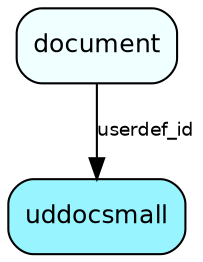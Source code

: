 digraph uddocsmall  {
node [shape = box style="rounded, filled" fontname = "Helvetica" fontsize = "12" ]
edge [fontname = "Helvetica" fontsize = "9"]

uddocsmall[fillcolor = "cadetblue1"]
document[fillcolor = "azure1"]
document -> uddocsmall [label = "userdef_id"]
}
